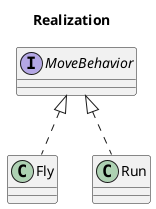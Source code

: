 @startuml
'实现关系 Realization
'用来实现一个接口，在Java中使用implement关键字。

title Realization

interface MoveBehavior
class Fly
class Run

MoveBehavior <|.. Fly
MoveBehavior <|.. Run

@enduml